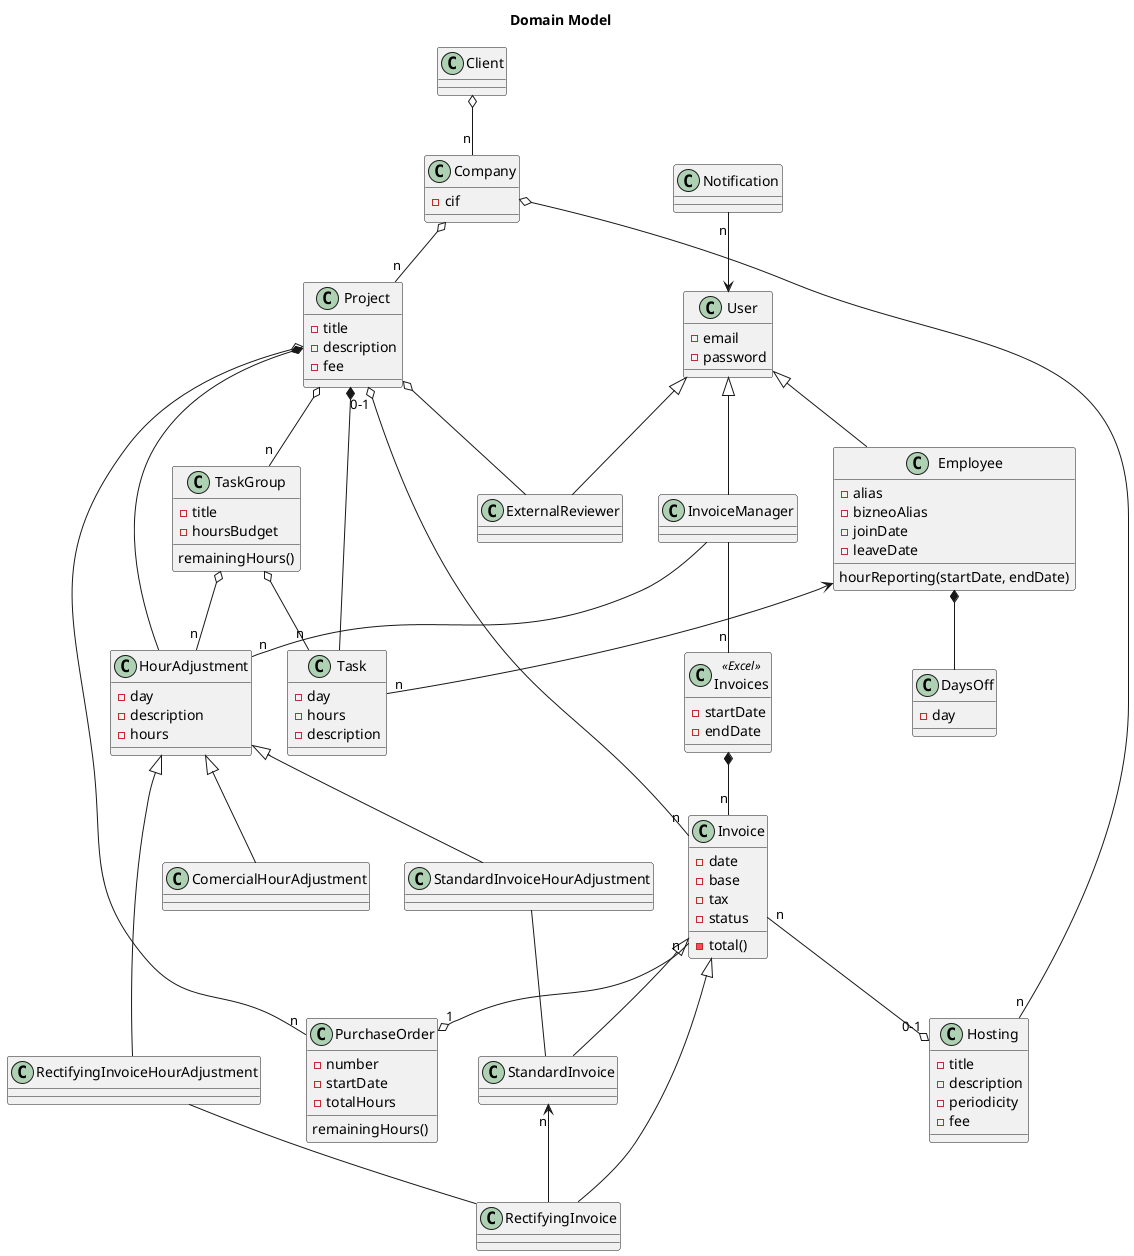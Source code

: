 @startuml
title Domain Model
class HourAdjustment
class Invoice
class RectifyingInvoice
class InvoiceManager
class Notification
class Employee{
- alias
- bizneoAlias
- joinDate
- leaveDate
hourReporting(startDate, endDate)
}
class Hosting{
- title
- description
- periodicity
- fee
}
class Project{
- title
- description
- fee
}
class PurchaseOrder{
- number
- startDate
- totalHours
remainingHours()
}
class Task{
- day
- hours
- description
}
class HourAdjustment{
- day
- description
- hours
}
class TaskGroup{
- title
- hoursBudget
remainingHours()
}
class Invoice {
- date
- base
- tax
- status
- total()
}
class Company{
- cif
}
class DaysOff{
- day
}
class Invoices <<Excel>> {
- startDate
- endDate
}
class User {
- email
- password
}
User <|-- Employee
User <|-- ExternalReviewer
User <|-- InvoiceManager
User <-up- “n” Notification
Client o-- “n” Company
Project o-- ExternalReviewer
Project o-- “n” TaskGroup
Project o-- “n” PurchaseOrder
TaskGroup o-- “n” Task
TaskGroup o-- “n” HourAdjustment
Invoices  *-- “n” Invoice
InvoiceManager -- “n” Invoices
InvoiceManager -- “n” HourAdjustment
Company o-- “n” Project
Company o-- “n” Hosting
Project *-- Task
Project *-- HourAdjustment
Project “0-1" o-- “n” Invoice
Employee <-- “n” Task
Invoice <|-- RectifyingInvoice
Invoice <|-- StandardInvoice
StandardInvoice "n"<-- RectifyingInvoice
Invoice “n” --o “1" PurchaseOrder
Invoice “n” --o “0-1" Hosting
HourAdjustment <|-- StandardInvoiceHourAdjustment
HourAdjustment <|-- ComercialHourAdjustment
HourAdjustment <|-- RectifyingInvoiceHourAdjustment
RectifyingInvoiceHourAdjustment -- RectifyingInvoice
StandardInvoiceHourAdjustment -- StandardInvoice
Employee *-- DaysOff
@enduml